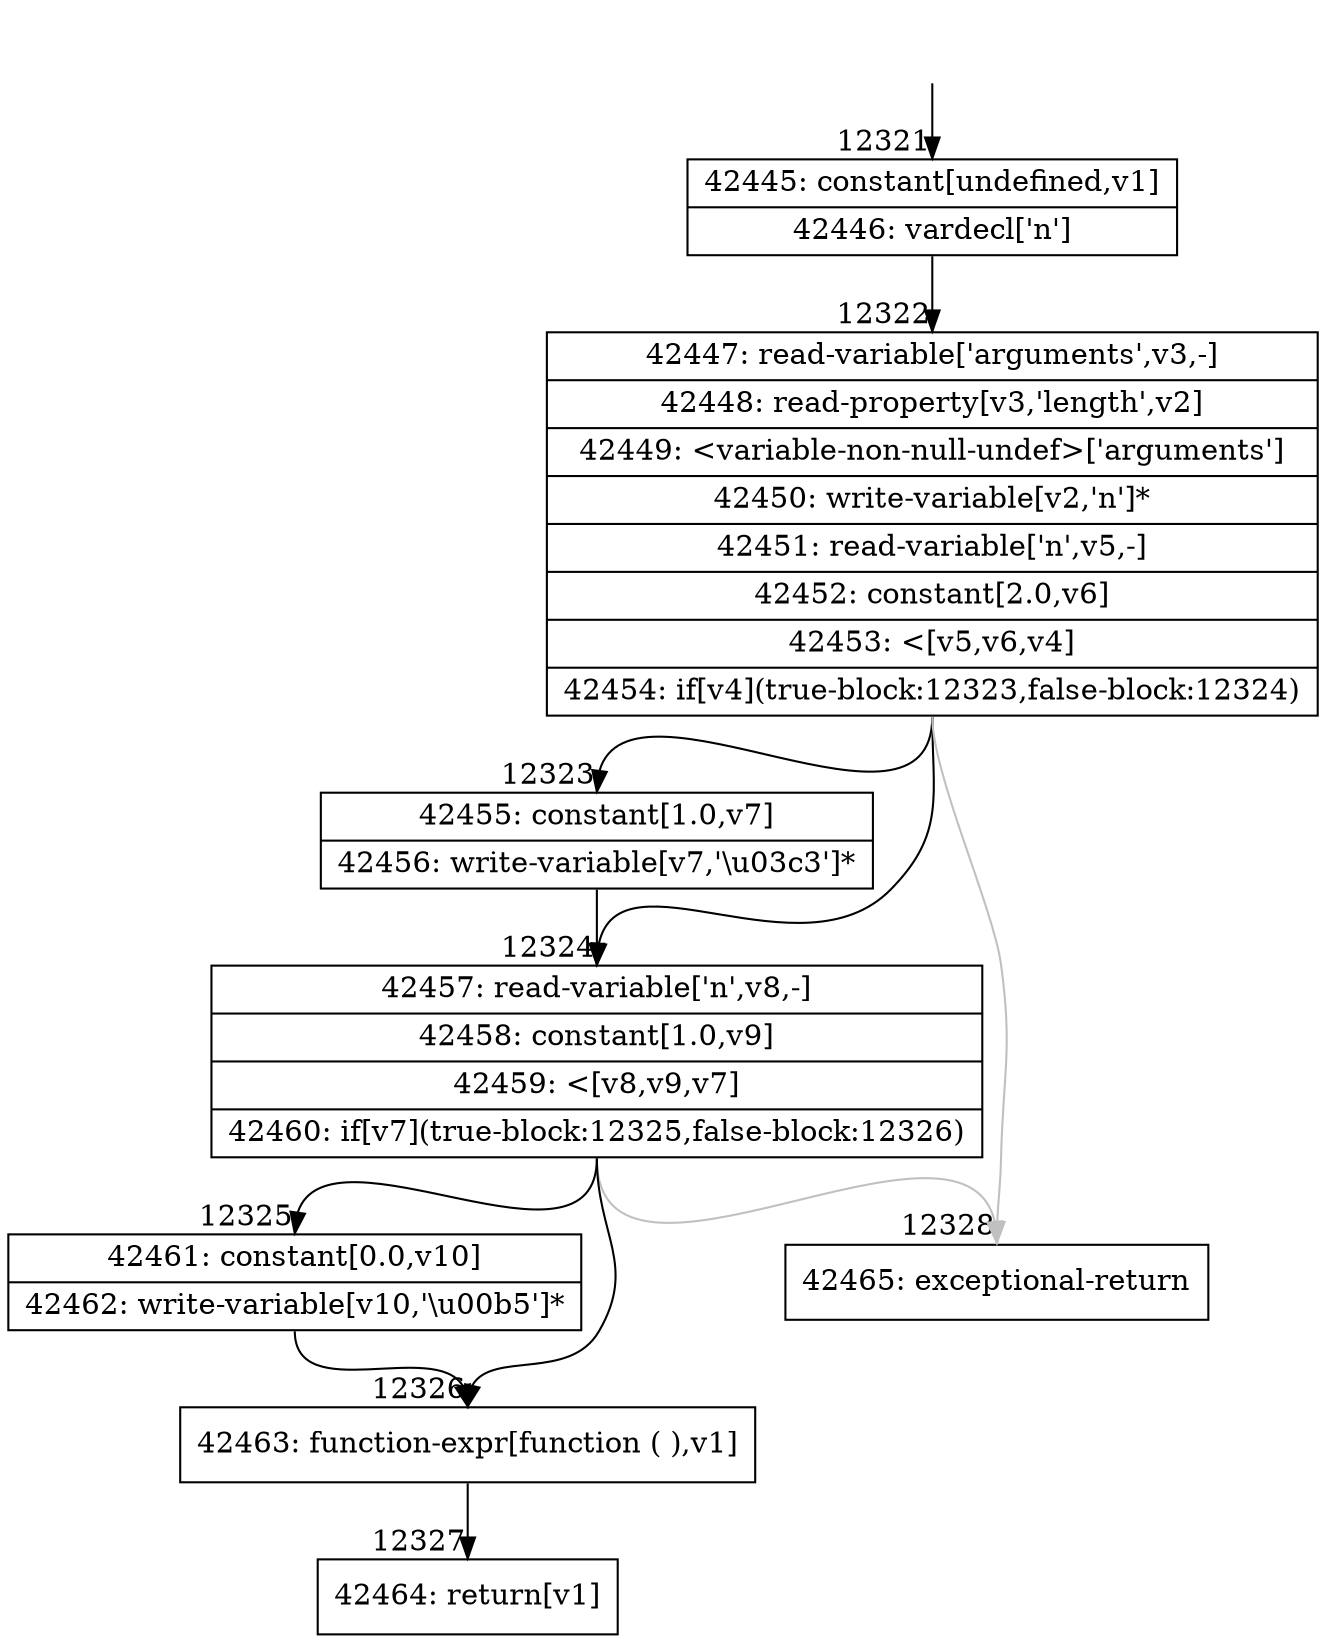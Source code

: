 digraph {
rankdir="TD"
BB_entry1132[shape=none,label=""];
BB_entry1132 -> BB12321 [tailport=s, headport=n, headlabel="    12321"]
BB12321 [shape=record label="{42445: constant[undefined,v1]|42446: vardecl['n']}" ] 
BB12321 -> BB12322 [tailport=s, headport=n, headlabel="      12322"]
BB12322 [shape=record label="{42447: read-variable['arguments',v3,-]|42448: read-property[v3,'length',v2]|42449: \<variable-non-null-undef\>['arguments']|42450: write-variable[v2,'n']*|42451: read-variable['n',v5,-]|42452: constant[2.0,v6]|42453: \<[v5,v6,v4]|42454: if[v4](true-block:12323,false-block:12324)}" ] 
BB12322 -> BB12323 [tailport=s, headport=n, headlabel="      12323"]
BB12322 -> BB12324 [tailport=s, headport=n, headlabel="      12324"]
BB12322 -> BB12328 [tailport=s, headport=n, color=gray, headlabel="      12328"]
BB12323 [shape=record label="{42455: constant[1.0,v7]|42456: write-variable[v7,'\\u03c3']*}" ] 
BB12323 -> BB12324 [tailport=s, headport=n]
BB12324 [shape=record label="{42457: read-variable['n',v8,-]|42458: constant[1.0,v9]|42459: \<[v8,v9,v7]|42460: if[v7](true-block:12325,false-block:12326)}" ] 
BB12324 -> BB12325 [tailport=s, headport=n, headlabel="      12325"]
BB12324 -> BB12326 [tailport=s, headport=n, headlabel="      12326"]
BB12324 -> BB12328 [tailport=s, headport=n, color=gray]
BB12325 [shape=record label="{42461: constant[0.0,v10]|42462: write-variable[v10,'\\u00b5']*}" ] 
BB12325 -> BB12326 [tailport=s, headport=n]
BB12326 [shape=record label="{42463: function-expr[function ( ),v1]}" ] 
BB12326 -> BB12327 [tailport=s, headport=n, headlabel="      12327"]
BB12327 [shape=record label="{42464: return[v1]}" ] 
BB12328 [shape=record label="{42465: exceptional-return}" ] 
//#$~ 7407
}
